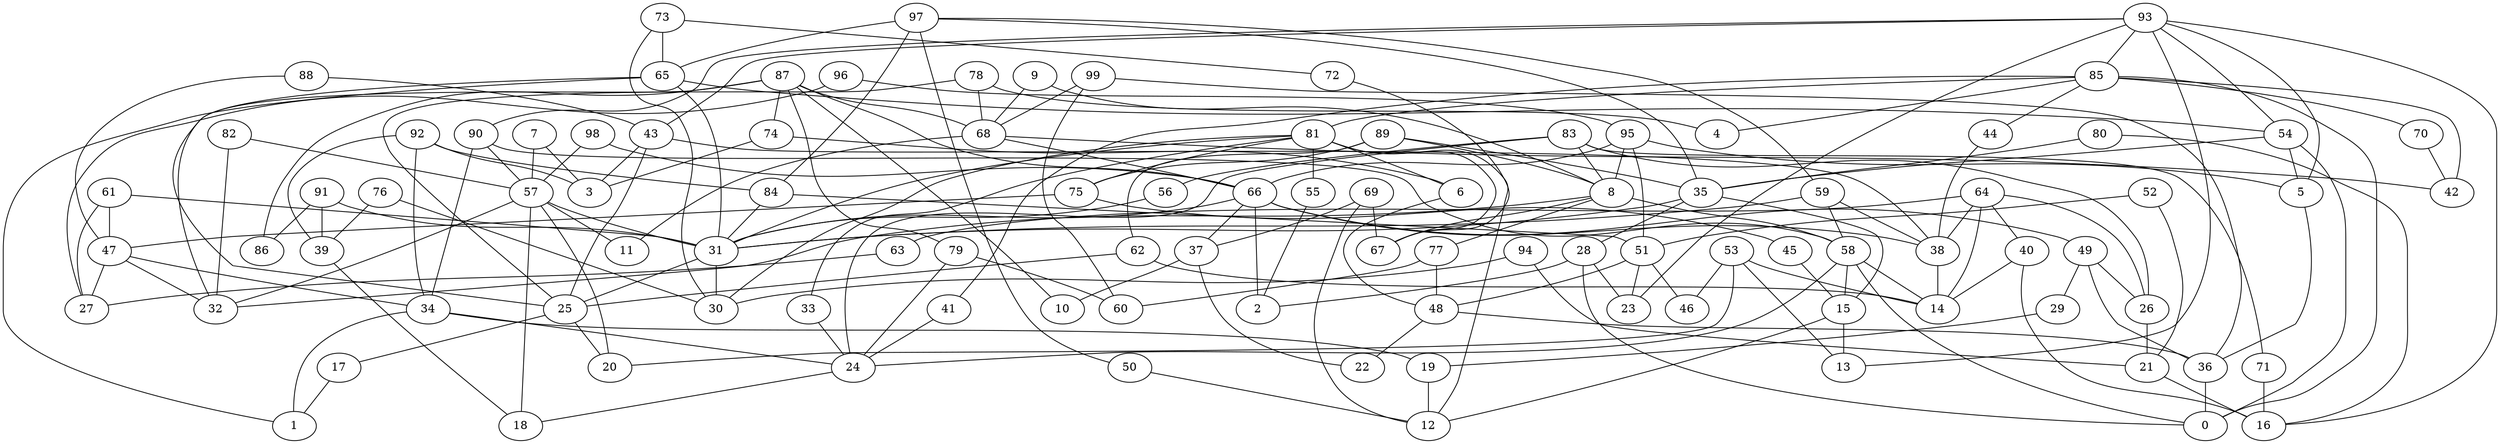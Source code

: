 digraph GG_graph {

subgraph G_graph {
edge [color = black]
"73" -> "72" [dir = none]
"73" -> "30" [dir = none]
"73" -> "65" [dir = none]
"45" -> "15" [dir = none]
"57" -> "18" [dir = none]
"57" -> "11" [dir = none]
"57" -> "32" [dir = none]
"57" -> "31" [dir = none]
"57" -> "20" [dir = none]
"31" -> "25" [dir = none]
"31" -> "30" [dir = none]
"91" -> "86" [dir = none]
"91" -> "39" [dir = none]
"91" -> "31" [dir = none]
"87" -> "79" [dir = none]
"87" -> "74" [dir = none]
"87" -> "32" [dir = none]
"87" -> "68" [dir = none]
"87" -> "66" [dir = none]
"87" -> "10" [dir = none]
"87" -> "86" [dir = none]
"75" -> "45" [dir = none]
"75" -> "47" [dir = none]
"64" -> "63" [dir = none]
"64" -> "26" [dir = none]
"64" -> "40" [dir = none]
"64" -> "14" [dir = none]
"64" -> "38" [dir = none]
"38" -> "14" [dir = none]
"61" -> "27" [dir = none]
"61" -> "31" [dir = none]
"61" -> "47" [dir = none]
"15" -> "12" [dir = none]
"15" -> "13" [dir = none]
"84" -> "51" [dir = none]
"84" -> "31" [dir = none]
"58" -> "15" [dir = none]
"58" -> "0" [dir = none]
"58" -> "24" [dir = none]
"58" -> "14" [dir = none]
"56" -> "31" [dir = none]
"79" -> "24" [dir = none]
"79" -> "60" [dir = none]
"6" -> "48" [dir = none]
"33" -> "24" [dir = none]
"9" -> "8" [dir = none]
"9" -> "68" [dir = none]
"90" -> "34" [dir = none]
"90" -> "58" [dir = none]
"90" -> "57" [dir = none]
"36" -> "0" [dir = none]
"49" -> "29" [dir = none]
"49" -> "36" [dir = none]
"49" -> "26" [dir = none]
"52" -> "51" [dir = none]
"52" -> "21" [dir = none]
"82" -> "57" [dir = none]
"82" -> "32" [dir = none]
"39" -> "18" [dir = none]
"96" -> "95" [dir = none]
"96" -> "27" [dir = none]
"43" -> "3" [dir = none]
"43" -> "38" [dir = none]
"43" -> "25" [dir = none]
"47" -> "34" [dir = none]
"47" -> "27" [dir = none]
"47" -> "32" [dir = none]
"54" -> "35" [dir = none]
"54" -> "5" [dir = none]
"54" -> "0" [dir = none]
"17" -> "1" [dir = none]
"40" -> "16" [dir = none]
"40" -> "14" [dir = none]
"94" -> "30" [dir = none]
"94" -> "21" [dir = none]
"51" -> "23" [dir = none]
"51" -> "46" [dir = none]
"51" -> "48" [dir = none]
"71" -> "16" [dir = none]
"92" -> "39" [dir = none]
"92" -> "34" [dir = none]
"92" -> "84" [dir = none]
"92" -> "3" [dir = none]
"80" -> "35" [dir = none]
"80" -> "16" [dir = none]
"48" -> "22" [dir = none]
"48" -> "36" [dir = none]
"74" -> "6" [dir = none]
"74" -> "3" [dir = none]
"26" -> "21" [dir = none]
"21" -> "16" [dir = none]
"98" -> "57" [dir = none]
"98" -> "66" [dir = none]
"89" -> "75" [dir = none]
"89" -> "35" [dir = none]
"89" -> "8" [dir = none]
"28" -> "0" [dir = none]
"28" -> "2" [dir = none]
"28" -> "23" [dir = none]
"41" -> "24" [dir = none]
"78" -> "68" [dir = none]
"78" -> "25" [dir = none]
"78" -> "4" [dir = none]
"24" -> "18" [dir = none]
"59" -> "31" [dir = none]
"59" -> "38" [dir = none]
"59" -> "58" [dir = none]
"50" -> "12" [dir = none]
"97" -> "50" [dir = none]
"97" -> "59" [dir = none]
"97" -> "84" [dir = none]
"97" -> "35" [dir = none]
"97" -> "65" [dir = none]
"70" -> "42" [dir = none]
"66" -> "49" [dir = none]
"66" -> "37" [dir = none]
"66" -> "31" [dir = none]
"66" -> "38" [dir = none]
"66" -> "2" [dir = none]
"72" -> "67" [dir = none]
"76" -> "30" [dir = none]
"76" -> "39" [dir = none]
"63" -> "27" [dir = none]
"44" -> "38" [dir = none]
"5" -> "36" [dir = none]
"53" -> "13" [dir = none]
"53" -> "46" [dir = none]
"53" -> "14" [dir = none]
"53" -> "20" [dir = none]
"95" -> "5" [dir = none]
"95" -> "66" [dir = none]
"95" -> "8" [dir = none]
"95" -> "51" [dir = none]
"69" -> "67" [dir = none]
"69" -> "12" [dir = none]
"69" -> "37" [dir = none]
"19" -> "12" [dir = none]
"81" -> "33" [dir = none]
"81" -> "31" [dir = none]
"81" -> "75" [dir = none]
"81" -> "12" [dir = none]
"81" -> "6" [dir = none]
"81" -> "55" [dir = none]
"81" -> "30" [dir = none]
"81" -> "67" [dir = none]
"83" -> "26" [dir = none]
"83" -> "8" [dir = none]
"83" -> "56" [dir = none]
"83" -> "24" [dir = none]
"83" -> "71" [dir = none]
"35" -> "31" [dir = none]
"35" -> "28" [dir = none]
"35" -> "15" [dir = none]
"8" -> "67" [dir = none]
"8" -> "77" [dir = none]
"8" -> "58" [dir = none]
"25" -> "17" [dir = none]
"25" -> "20" [dir = none]
"29" -> "19" [dir = none]
"99" -> "60" [dir = none]
"99" -> "36" [dir = none]
"99" -> "68" [dir = none]
"68" -> "66" [dir = none]
"68" -> "42" [dir = none]
"68" -> "11" [dir = none]
"55" -> "2" [dir = none]
"62" -> "14" [dir = none]
"62" -> "25" [dir = none]
"65" -> "31" [dir = none]
"65" -> "54" [dir = none]
"65" -> "25" [dir = none]
"65" -> "1" [dir = none]
"7" -> "57" [dir = none]
"7" -> "3" [dir = none]
"77" -> "48" [dir = none]
"77" -> "60" [dir = none]
"88" -> "43" [dir = none]
"88" -> "47" [dir = none]
"93" -> "54" [dir = none]
"93" -> "90" [dir = none]
"93" -> "16" [dir = none]
"93" -> "5" [dir = none]
"93" -> "85" [dir = none]
"93" -> "13" [dir = none]
"93" -> "23" [dir = none]
"93" -> "43" [dir = none]
"37" -> "10" [dir = none]
"37" -> "22" [dir = none]
"85" -> "44" [dir = none]
"85" -> "42" [dir = none]
"85" -> "4" [dir = none]
"85" -> "41" [dir = none]
"85" -> "70" [dir = none]
"85" -> "0" [dir = none]
"85" -> "81" [dir = none]
"34" -> "1" [dir = none]
"34" -> "19" [dir = none]
"34" -> "24" [dir = none]
"89" -> "62" [dir = none]
"8" -> "32" [dir = none]
}

}
